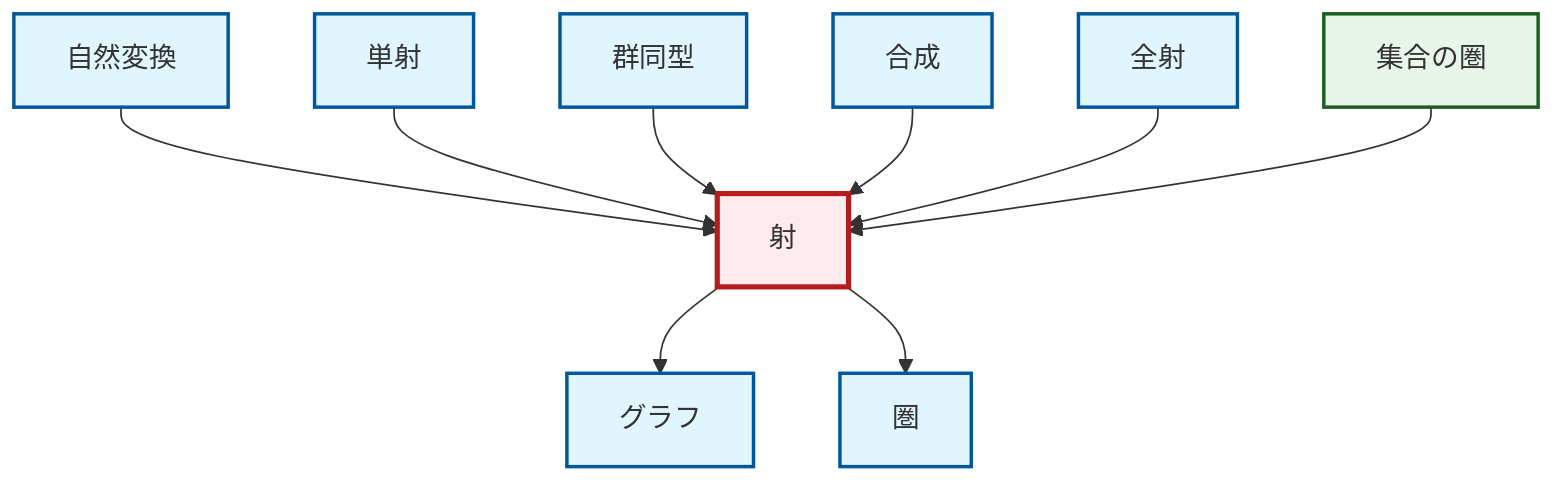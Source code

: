 graph TD
    classDef definition fill:#e1f5fe,stroke:#01579b,stroke-width:2px
    classDef theorem fill:#f3e5f5,stroke:#4a148c,stroke-width:2px
    classDef axiom fill:#fff3e0,stroke:#e65100,stroke-width:2px
    classDef example fill:#e8f5e9,stroke:#1b5e20,stroke-width:2px
    classDef current fill:#ffebee,stroke:#b71c1c,stroke-width:3px
    def-category["圏"]:::definition
    def-monomorphism["単射"]:::definition
    def-natural-transformation["自然変換"]:::definition
    def-epimorphism["全射"]:::definition
    def-graph["グラフ"]:::definition
    def-composition["合成"]:::definition
    def-morphism["射"]:::definition
    def-isomorphism["群同型"]:::definition
    ex-set-category["集合の圏"]:::example
    def-natural-transformation --> def-morphism
    def-monomorphism --> def-morphism
    def-isomorphism --> def-morphism
    def-composition --> def-morphism
    def-epimorphism --> def-morphism
    def-morphism --> def-graph
    ex-set-category --> def-morphism
    def-morphism --> def-category
    class def-morphism current